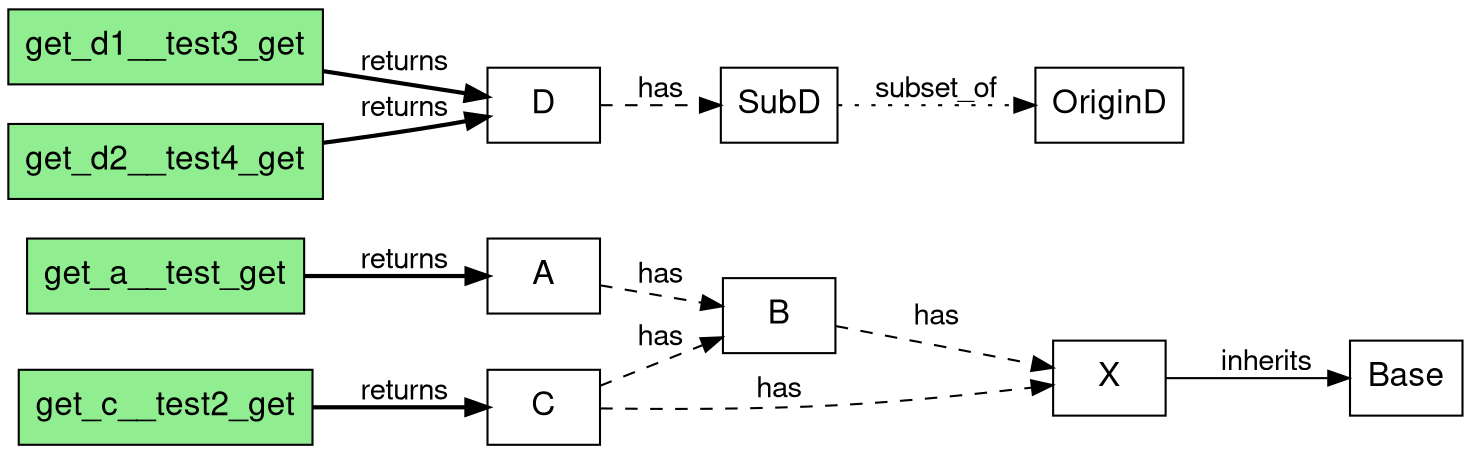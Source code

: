 
        digraph mygraph {
            fontname="Helvetica,Arial,sans-serif"
            node [fontname="Helvetica,Arial,sans-serif"]
            edge [fontname="Helvetica,Arial,sans-serif"]
            graph [
                rankdir = "LR"
            ];
            node [
                fontsize = "16"
            ];
            
            "get_a__test_get" [
                label = "get_a__test_get"
                shape = "record"
                fillcolor = "lightgreen"
                style = "filled"
            ];

            "get_c__test2_get" [
                label = "get_c__test2_get"
                shape = "record"
                fillcolor = "lightgreen"
                style = "filled"
            ];

            "get_d1__test3_get" [
                label = "get_d1__test3_get"
                shape = "record"
                fillcolor = "lightgreen"
                style = "filled"
            ];

            "get_d2__test4_get" [
                label = "get_d2__test4_get"
                shape = "record"
                fillcolor = "lightgreen"
                style = "filled"
            ];
            
            "app_module.A" [
                label = "A"
                shape = "record"
            ];

            "app_module.B" [
                label = "B"
                shape = "record"
            ];

            "app_module.X" [
                label = "X"
                shape = "record"
            ];

            "app_module.Base" [
                label = "Base"
                shape = "record"
            ];

            "app_module.C" [
                label = "C"
                shape = "record"
            ];

            "app_module.D" [
                label = "D"
                shape = "record"
            ];

            "app_module.SubD" [
                label = "SubD"
                shape = "record"
            ];

            "app_module.OriginD" [
                label = "OriginD"
                shape = "record"
            ];
            "get_a__test_get" -> "app_module.A" [ style = "bold", label = "returns" ];
"get_c__test2_get" -> "app_module.C" [ style = "bold", label = "returns" ];
"get_d1__test3_get" -> "app_module.D" [ style = "bold", label = "returns" ];
"get_d2__test4_get" -> "app_module.D" [ style = "bold", label = "returns" ];
"app_module.A" -> "app_module.B" [ style = "dashed", label = "has" ];
"app_module.B" -> "app_module.X" [ style = "dashed", label = "has" ];
"app_module.X" -> "app_module.Base" [ style = "solid", label = "inherits" ];
"app_module.C" -> "app_module.B" [ style = "dashed", label = "has" ];
"app_module.C" -> "app_module.X" [ style = "dashed", label = "has" ];
"app_module.D" -> "app_module.SubD" [ style = "dashed", label = "has" ];
"app_module.SubD" -> "app_module.OriginD" [ style = "dotted", label = "subset_of" ];
            }
        